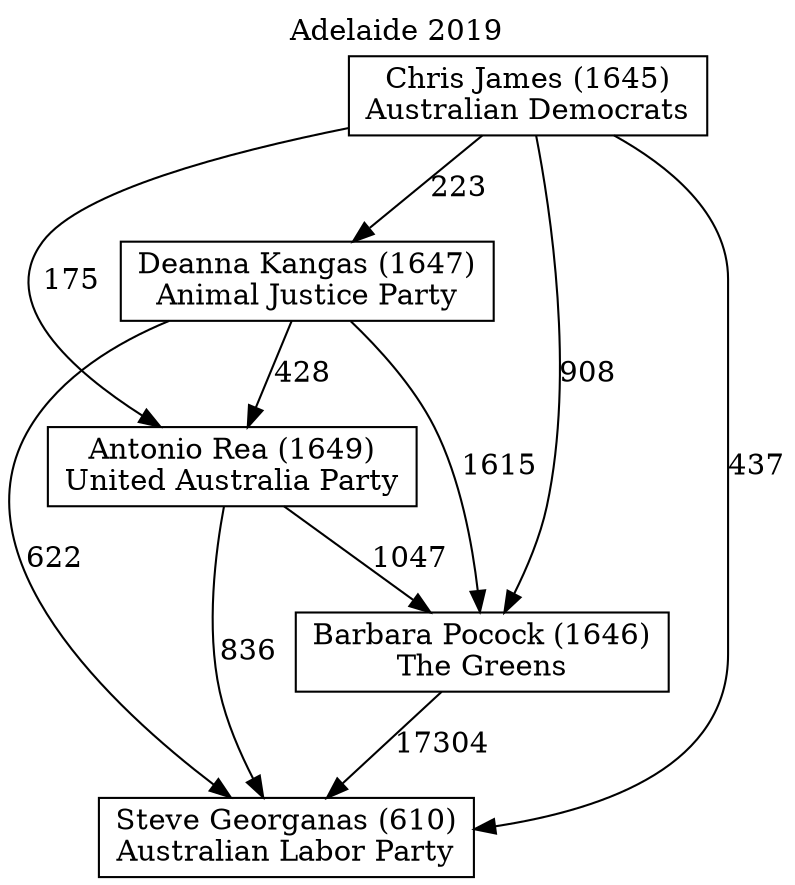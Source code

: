 // House preference flow
digraph "Steve Georganas (610)_Adelaide_2019" {
	graph [label="Adelaide 2019" labelloc=t mclimit=10]
	node [shape=box]
	"Antonio Rea (1649)" [label="Antonio Rea (1649)
United Australia Party"]
	"Barbara Pocock (1646)" [label="Barbara Pocock (1646)
The Greens"]
	"Chris James (1645)" [label="Chris James (1645)
Australian Democrats"]
	"Deanna Kangas (1647)" [label="Deanna Kangas (1647)
Animal Justice Party"]
	"Steve Georganas (610)" [label="Steve Georganas (610)
Australian Labor Party"]
	"Antonio Rea (1649)" -> "Barbara Pocock (1646)" [label=1047]
	"Antonio Rea (1649)" -> "Steve Georganas (610)" [label=836]
	"Barbara Pocock (1646)" -> "Steve Georganas (610)" [label=17304]
	"Chris James (1645)" -> "Antonio Rea (1649)" [label=175]
	"Chris James (1645)" -> "Barbara Pocock (1646)" [label=908]
	"Chris James (1645)" -> "Deanna Kangas (1647)" [label=223]
	"Chris James (1645)" -> "Steve Georganas (610)" [label=437]
	"Deanna Kangas (1647)" -> "Antonio Rea (1649)" [label=428]
	"Deanna Kangas (1647)" -> "Barbara Pocock (1646)" [label=1615]
	"Deanna Kangas (1647)" -> "Steve Georganas (610)" [label=622]
}
